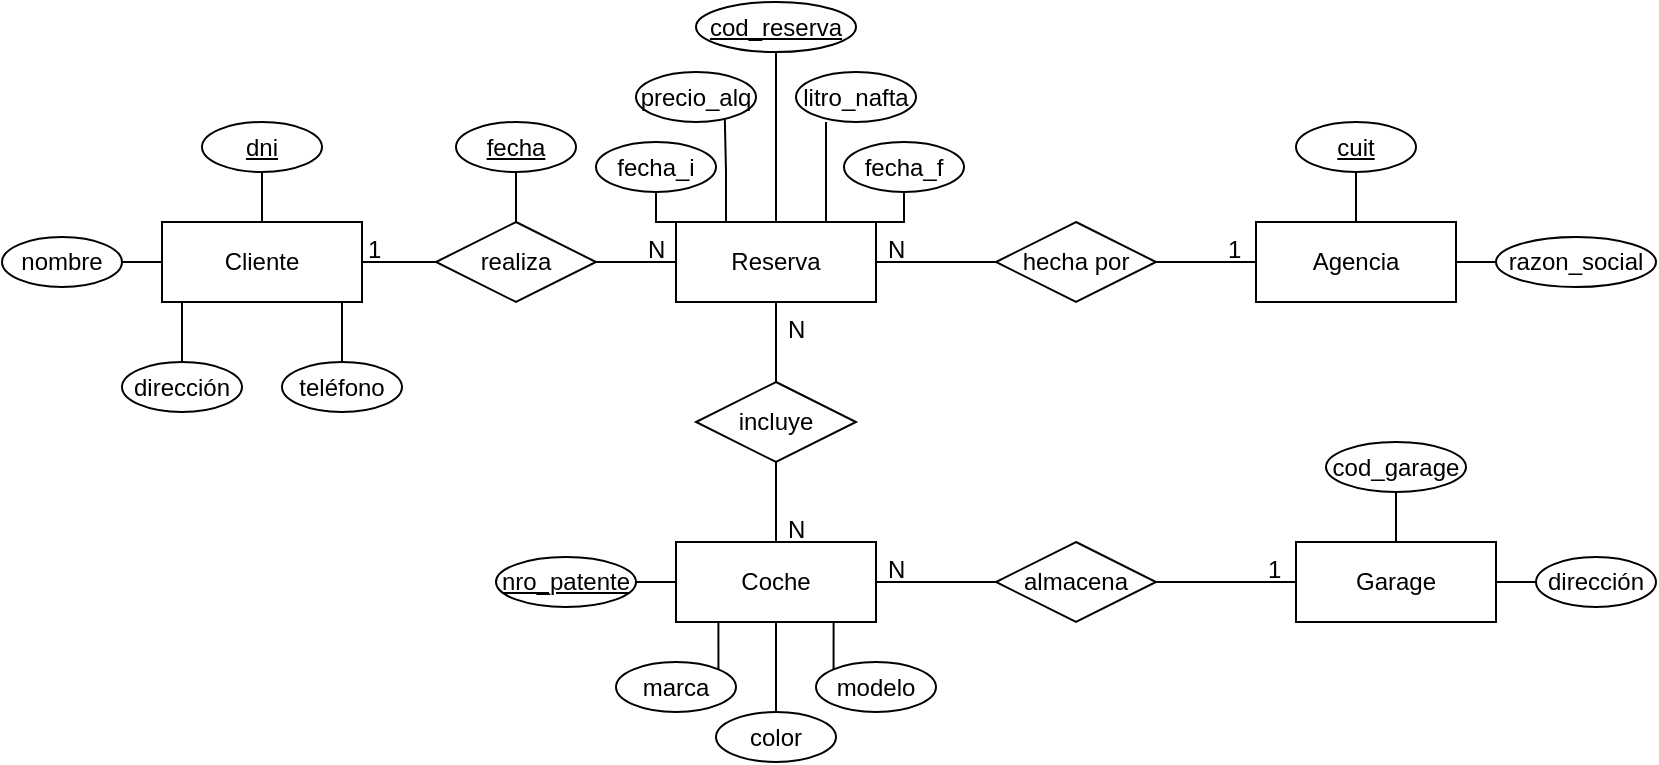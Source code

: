 <mxfile version="14.6.9" type="google"><diagram id="zXiXTUjkncsad9QPqiwk" name="Page-1"><mxGraphModel dx="1211" dy="679" grid="1" gridSize="10" guides="1" tooltips="1" connect="1" arrows="1" fold="1" page="1" pageScale="1" pageWidth="827" pageHeight="1169" math="0" shadow="0"><root><mxCell id="0"/><mxCell id="1" parent="0"/><mxCell id="Igm3vuUhw1VTh7aPiEei-7" style="edgeStyle=orthogonalEdgeStyle;rounded=0;orthogonalLoop=1;jettySize=auto;html=1;exitX=1;exitY=0.5;exitDx=0;exitDy=0;entryX=0;entryY=0.5;entryDx=0;entryDy=0;endArrow=none;endFill=0;" parent="1" source="Igm3vuUhw1VTh7aPiEei-1" target="Igm3vuUhw1VTh7aPiEei-6" edge="1"><mxGeometry relative="1" as="geometry"/></mxCell><mxCell id="Igm3vuUhw1VTh7aPiEei-32" style="edgeStyle=orthogonalEdgeStyle;rounded=0;orthogonalLoop=1;jettySize=auto;html=1;exitX=0.5;exitY=0;exitDx=0;exitDy=0;entryX=0.5;entryY=1;entryDx=0;entryDy=0;endArrow=none;endFill=0;" parent="1" source="Igm3vuUhw1VTh7aPiEei-1" target="Igm3vuUhw1VTh7aPiEei-28" edge="1"><mxGeometry relative="1" as="geometry"/></mxCell><mxCell id="Igm3vuUhw1VTh7aPiEei-33" style="edgeStyle=orthogonalEdgeStyle;rounded=0;orthogonalLoop=1;jettySize=auto;html=1;exitX=0;exitY=0.5;exitDx=0;exitDy=0;entryX=1;entryY=0.5;entryDx=0;entryDy=0;endArrow=none;endFill=0;" parent="1" source="Igm3vuUhw1VTh7aPiEei-1" target="Igm3vuUhw1VTh7aPiEei-29" edge="1"><mxGeometry relative="1" as="geometry"/></mxCell><mxCell id="Igm3vuUhw1VTh7aPiEei-34" style="edgeStyle=orthogonalEdgeStyle;rounded=0;orthogonalLoop=1;jettySize=auto;html=1;exitX=0.25;exitY=1;exitDx=0;exitDy=0;entryX=0.5;entryY=0;entryDx=0;entryDy=0;endArrow=none;endFill=0;" parent="1" source="Igm3vuUhw1VTh7aPiEei-1" target="Igm3vuUhw1VTh7aPiEei-30" edge="1"><mxGeometry relative="1" as="geometry"/></mxCell><mxCell id="Igm3vuUhw1VTh7aPiEei-35" style="edgeStyle=orthogonalEdgeStyle;rounded=0;orthogonalLoop=1;jettySize=auto;html=1;exitX=0.75;exitY=1;exitDx=0;exitDy=0;entryX=0.5;entryY=0;entryDx=0;entryDy=0;endArrow=none;endFill=0;" parent="1" source="Igm3vuUhw1VTh7aPiEei-1" target="Igm3vuUhw1VTh7aPiEei-31" edge="1"><mxGeometry relative="1" as="geometry"/></mxCell><mxCell id="Igm3vuUhw1VTh7aPiEei-1" value="Cliente" style="whiteSpace=wrap;html=1;align=center;" parent="1" vertex="1"><mxGeometry x="80" y="130" width="100" height="40" as="geometry"/></mxCell><mxCell id="Igm3vuUhw1VTh7aPiEei-10" style="edgeStyle=orthogonalEdgeStyle;rounded=0;orthogonalLoop=1;jettySize=auto;html=1;exitX=1;exitY=0.5;exitDx=0;exitDy=0;entryX=0;entryY=0.5;entryDx=0;entryDy=0;endArrow=none;endFill=0;" parent="1" source="Igm3vuUhw1VTh7aPiEei-2" target="Igm3vuUhw1VTh7aPiEei-9" edge="1"><mxGeometry relative="1" as="geometry"/></mxCell><mxCell id="Igm3vuUhw1VTh7aPiEei-13" style="edgeStyle=orthogonalEdgeStyle;rounded=0;orthogonalLoop=1;jettySize=auto;html=1;exitX=0.5;exitY=1;exitDx=0;exitDy=0;entryX=0.5;entryY=0;entryDx=0;entryDy=0;endArrow=none;endFill=0;" parent="1" source="Igm3vuUhw1VTh7aPiEei-2" target="Igm3vuUhw1VTh7aPiEei-12" edge="1"><mxGeometry relative="1" as="geometry"/></mxCell><mxCell id="Igm3vuUhw1VTh7aPiEei-42" style="edgeStyle=orthogonalEdgeStyle;rounded=0;orthogonalLoop=1;jettySize=auto;html=1;exitX=0;exitY=0;exitDx=0;exitDy=0;entryX=0.5;entryY=1;entryDx=0;entryDy=0;endArrow=none;endFill=0;" parent="1" source="Igm3vuUhw1VTh7aPiEei-2" target="Igm3vuUhw1VTh7aPiEei-38" edge="1"><mxGeometry relative="1" as="geometry"/></mxCell><mxCell id="Igm3vuUhw1VTh7aPiEei-43" style="edgeStyle=orthogonalEdgeStyle;rounded=0;orthogonalLoop=1;jettySize=auto;html=1;exitX=1;exitY=0;exitDx=0;exitDy=0;entryX=0.5;entryY=1;entryDx=0;entryDy=0;endArrow=none;endFill=0;" parent="1" source="Igm3vuUhw1VTh7aPiEei-2" target="Igm3vuUhw1VTh7aPiEei-39" edge="1"><mxGeometry relative="1" as="geometry"/></mxCell><mxCell id="Igm3vuUhw1VTh7aPiEei-44" style="edgeStyle=orthogonalEdgeStyle;rounded=0;orthogonalLoop=1;jettySize=auto;html=1;exitX=0.25;exitY=0;exitDx=0;exitDy=0;entryX=0.74;entryY=0.92;entryDx=0;entryDy=0;entryPerimeter=0;endArrow=none;endFill=0;" parent="1" source="Igm3vuUhw1VTh7aPiEei-2" target="Igm3vuUhw1VTh7aPiEei-40" edge="1"><mxGeometry relative="1" as="geometry"/></mxCell><mxCell id="Igm3vuUhw1VTh7aPiEei-45" style="edgeStyle=orthogonalEdgeStyle;rounded=0;orthogonalLoop=1;jettySize=auto;html=1;exitX=0.75;exitY=0;exitDx=0;exitDy=0;entryX=0.25;entryY=1;entryDx=0;entryDy=0;entryPerimeter=0;endArrow=none;endFill=0;" parent="1" source="Igm3vuUhw1VTh7aPiEei-2" target="Igm3vuUhw1VTh7aPiEei-41" edge="1"><mxGeometry relative="1" as="geometry"/></mxCell><mxCell id="Igm3vuUhw1VTh7aPiEei-47" style="edgeStyle=orthogonalEdgeStyle;rounded=0;orthogonalLoop=1;jettySize=auto;html=1;exitX=0.5;exitY=0;exitDx=0;exitDy=0;entryX=0.5;entryY=1;entryDx=0;entryDy=0;endArrow=none;endFill=0;" parent="1" source="Igm3vuUhw1VTh7aPiEei-2" target="Igm3vuUhw1VTh7aPiEei-46" edge="1"><mxGeometry relative="1" as="geometry"/></mxCell><mxCell id="Igm3vuUhw1VTh7aPiEei-2" value="Reserva" style="whiteSpace=wrap;html=1;align=center;" parent="1" vertex="1"><mxGeometry x="337" y="130" width="100" height="40" as="geometry"/></mxCell><mxCell id="Igm3vuUhw1VTh7aPiEei-51" style="edgeStyle=orthogonalEdgeStyle;rounded=0;orthogonalLoop=1;jettySize=auto;html=1;exitX=0.5;exitY=0;exitDx=0;exitDy=0;entryX=0.5;entryY=1;entryDx=0;entryDy=0;endArrow=none;endFill=0;" parent="1" source="Igm3vuUhw1VTh7aPiEei-3" target="Igm3vuUhw1VTh7aPiEei-49" edge="1"><mxGeometry relative="1" as="geometry"/></mxCell><mxCell id="Igm3vuUhw1VTh7aPiEei-52" style="edgeStyle=orthogonalEdgeStyle;rounded=0;orthogonalLoop=1;jettySize=auto;html=1;exitX=1;exitY=0.5;exitDx=0;exitDy=0;entryX=0;entryY=0.5;entryDx=0;entryDy=0;endArrow=none;endFill=0;" parent="1" source="Igm3vuUhw1VTh7aPiEei-3" target="Igm3vuUhw1VTh7aPiEei-48" edge="1"><mxGeometry relative="1" as="geometry"/></mxCell><mxCell id="Igm3vuUhw1VTh7aPiEei-3" value="Agencia" style="whiteSpace=wrap;html=1;align=center;" parent="1" vertex="1"><mxGeometry x="627" y="130" width="100" height="40" as="geometry"/></mxCell><mxCell id="Igm3vuUhw1VTh7aPiEei-16" style="edgeStyle=orthogonalEdgeStyle;rounded=0;orthogonalLoop=1;jettySize=auto;html=1;exitX=1;exitY=0.5;exitDx=0;exitDy=0;entryX=0;entryY=0.5;entryDx=0;entryDy=0;endArrow=none;endFill=0;" parent="1" source="Igm3vuUhw1VTh7aPiEei-4" target="Igm3vuUhw1VTh7aPiEei-15" edge="1"><mxGeometry relative="1" as="geometry"/></mxCell><mxCell id="Igm3vuUhw1VTh7aPiEei-56" style="edgeStyle=orthogonalEdgeStyle;rounded=0;orthogonalLoop=1;jettySize=auto;html=1;exitX=0;exitY=0.5;exitDx=0;exitDy=0;entryX=1;entryY=0.5;entryDx=0;entryDy=0;endArrow=none;endFill=0;" parent="1" source="Igm3vuUhw1VTh7aPiEei-4" target="Igm3vuUhw1VTh7aPiEei-53" edge="1"><mxGeometry relative="1" as="geometry"/></mxCell><mxCell id="Igm3vuUhw1VTh7aPiEei-61" style="edgeStyle=orthogonalEdgeStyle;rounded=0;orthogonalLoop=1;jettySize=auto;html=1;exitX=0.25;exitY=1;exitDx=0;exitDy=0;entryX=1;entryY=0;entryDx=0;entryDy=0;endArrow=none;endFill=0;" parent="1" source="Igm3vuUhw1VTh7aPiEei-4" target="Igm3vuUhw1VTh7aPiEei-57" edge="1"><mxGeometry relative="1" as="geometry"/></mxCell><mxCell id="Igm3vuUhw1VTh7aPiEei-62" style="edgeStyle=orthogonalEdgeStyle;rounded=0;orthogonalLoop=1;jettySize=auto;html=1;exitX=0.75;exitY=1;exitDx=0;exitDy=0;entryX=0;entryY=0;entryDx=0;entryDy=0;endArrow=none;endFill=0;" parent="1" source="Igm3vuUhw1VTh7aPiEei-4" target="Igm3vuUhw1VTh7aPiEei-58" edge="1"><mxGeometry relative="1" as="geometry"/></mxCell><mxCell id="Igm3vuUhw1VTh7aPiEei-63" style="edgeStyle=orthogonalEdgeStyle;rounded=0;orthogonalLoop=1;jettySize=auto;html=1;exitX=0.5;exitY=1;exitDx=0;exitDy=0;entryX=0.5;entryY=0;entryDx=0;entryDy=0;endArrow=none;endFill=0;" parent="1" source="Igm3vuUhw1VTh7aPiEei-4" target="Igm3vuUhw1VTh7aPiEei-59" edge="1"><mxGeometry relative="1" as="geometry"/></mxCell><mxCell id="Igm3vuUhw1VTh7aPiEei-4" value="Coche" style="whiteSpace=wrap;html=1;align=center;" parent="1" vertex="1"><mxGeometry x="337" y="290" width="100" height="40" as="geometry"/></mxCell><mxCell id="Igm3vuUhw1VTh7aPiEei-66" style="edgeStyle=orthogonalEdgeStyle;rounded=0;orthogonalLoop=1;jettySize=auto;html=1;exitX=0.5;exitY=0;exitDx=0;exitDy=0;entryX=0.5;entryY=1;entryDx=0;entryDy=0;endArrow=none;endFill=0;" parent="1" source="Igm3vuUhw1VTh7aPiEei-5" target="Igm3vuUhw1VTh7aPiEei-64" edge="1"><mxGeometry relative="1" as="geometry"/></mxCell><mxCell id="Igm3vuUhw1VTh7aPiEei-68" style="edgeStyle=orthogonalEdgeStyle;rounded=0;orthogonalLoop=1;jettySize=auto;html=1;exitX=1;exitY=0.5;exitDx=0;exitDy=0;entryX=0;entryY=0.5;entryDx=0;entryDy=0;endArrow=none;endFill=0;" parent="1" source="Igm3vuUhw1VTh7aPiEei-5" target="Igm3vuUhw1VTh7aPiEei-67" edge="1"><mxGeometry relative="1" as="geometry"/></mxCell><mxCell id="Igm3vuUhw1VTh7aPiEei-5" value="Garage" style="whiteSpace=wrap;html=1;align=center;" parent="1" vertex="1"><mxGeometry x="647" y="290" width="100" height="40" as="geometry"/></mxCell><mxCell id="Igm3vuUhw1VTh7aPiEei-8" style="edgeStyle=orthogonalEdgeStyle;rounded=0;orthogonalLoop=1;jettySize=auto;html=1;exitX=1;exitY=0.5;exitDx=0;exitDy=0;entryX=0;entryY=0.5;entryDx=0;entryDy=0;endArrow=none;endFill=0;" parent="1" source="Igm3vuUhw1VTh7aPiEei-6" target="Igm3vuUhw1VTh7aPiEei-2" edge="1"><mxGeometry relative="1" as="geometry"/></mxCell><mxCell id="Igm3vuUhw1VTh7aPiEei-37" style="edgeStyle=orthogonalEdgeStyle;rounded=0;orthogonalLoop=1;jettySize=auto;html=1;exitX=0.5;exitY=0;exitDx=0;exitDy=0;entryX=0.5;entryY=1;entryDx=0;entryDy=0;endArrow=none;endFill=0;" parent="1" source="Igm3vuUhw1VTh7aPiEei-6" target="Igm3vuUhw1VTh7aPiEei-36" edge="1"><mxGeometry relative="1" as="geometry"/></mxCell><mxCell id="Igm3vuUhw1VTh7aPiEei-6" value="realiza" style="shape=rhombus;perimeter=rhombusPerimeter;whiteSpace=wrap;html=1;align=center;" parent="1" vertex="1"><mxGeometry x="217" y="130" width="80" height="40" as="geometry"/></mxCell><mxCell id="Igm3vuUhw1VTh7aPiEei-11" style="edgeStyle=orthogonalEdgeStyle;rounded=0;orthogonalLoop=1;jettySize=auto;html=1;exitX=1;exitY=0.5;exitDx=0;exitDy=0;entryX=0;entryY=0.5;entryDx=0;entryDy=0;endArrow=none;endFill=0;" parent="1" source="Igm3vuUhw1VTh7aPiEei-9" target="Igm3vuUhw1VTh7aPiEei-3" edge="1"><mxGeometry relative="1" as="geometry"/></mxCell><mxCell id="Igm3vuUhw1VTh7aPiEei-9" value="hecha por" style="shape=rhombus;perimeter=rhombusPerimeter;whiteSpace=wrap;html=1;align=center;" parent="1" vertex="1"><mxGeometry x="497" y="130" width="80" height="40" as="geometry"/></mxCell><mxCell id="Igm3vuUhw1VTh7aPiEei-14" style="edgeStyle=orthogonalEdgeStyle;rounded=0;orthogonalLoop=1;jettySize=auto;html=1;exitX=0.5;exitY=1;exitDx=0;exitDy=0;entryX=0.5;entryY=0;entryDx=0;entryDy=0;endArrow=none;endFill=0;" parent="1" source="Igm3vuUhw1VTh7aPiEei-12" target="Igm3vuUhw1VTh7aPiEei-4" edge="1"><mxGeometry relative="1" as="geometry"/></mxCell><mxCell id="Igm3vuUhw1VTh7aPiEei-12" value="incluye" style="shape=rhombus;perimeter=rhombusPerimeter;whiteSpace=wrap;html=1;align=center;" parent="1" vertex="1"><mxGeometry x="347" y="210" width="80" height="40" as="geometry"/></mxCell><mxCell id="Igm3vuUhw1VTh7aPiEei-17" style="edgeStyle=orthogonalEdgeStyle;rounded=0;orthogonalLoop=1;jettySize=auto;html=1;exitX=1;exitY=0.5;exitDx=0;exitDy=0;entryX=0;entryY=0.5;entryDx=0;entryDy=0;endArrow=none;endFill=0;" parent="1" source="Igm3vuUhw1VTh7aPiEei-15" target="Igm3vuUhw1VTh7aPiEei-5" edge="1"><mxGeometry relative="1" as="geometry"/></mxCell><mxCell id="Igm3vuUhw1VTh7aPiEei-15" value="almacena" style="shape=rhombus;perimeter=rhombusPerimeter;whiteSpace=wrap;html=1;align=center;" parent="1" vertex="1"><mxGeometry x="497" y="290" width="80" height="40" as="geometry"/></mxCell><mxCell id="Igm3vuUhw1VTh7aPiEei-18" value="1" style="text;strokeColor=none;fillColor=none;spacingLeft=4;spacingRight=4;overflow=hidden;rotatable=0;points=[[0,0.5],[1,0.5]];portConstraint=eastwest;fontSize=12;" parent="1" vertex="1"><mxGeometry x="177" y="130" width="40" height="30" as="geometry"/></mxCell><mxCell id="Igm3vuUhw1VTh7aPiEei-19" value="N" style="text;strokeColor=none;fillColor=none;spacingLeft=4;spacingRight=4;overflow=hidden;rotatable=0;points=[[0,0.5],[1,0.5]];portConstraint=eastwest;fontSize=12;" parent="1" vertex="1"><mxGeometry x="317" y="130" width="40" height="30" as="geometry"/></mxCell><mxCell id="Igm3vuUhw1VTh7aPiEei-20" value="N" style="text;strokeColor=none;fillColor=none;spacingLeft=4;spacingRight=4;overflow=hidden;rotatable=0;points=[[0,0.5],[1,0.5]];portConstraint=eastwest;fontSize=12;" parent="1" vertex="1"><mxGeometry x="387" y="270" width="40" height="30" as="geometry"/></mxCell><mxCell id="Igm3vuUhw1VTh7aPiEei-21" value="N" style="text;strokeColor=none;fillColor=none;spacingLeft=4;spacingRight=4;overflow=hidden;rotatable=0;points=[[0,0.5],[1,0.5]];portConstraint=eastwest;fontSize=12;" parent="1" vertex="1"><mxGeometry x="387" y="170" width="40" height="30" as="geometry"/></mxCell><mxCell id="Igm3vuUhw1VTh7aPiEei-22" value="1" style="text;strokeColor=none;fillColor=none;spacingLeft=4;spacingRight=4;overflow=hidden;rotatable=0;points=[[0,0.5],[1,0.5]];portConstraint=eastwest;fontSize=12;" parent="1" vertex="1"><mxGeometry x="607" y="130" width="40" height="30" as="geometry"/></mxCell><mxCell id="Igm3vuUhw1VTh7aPiEei-23" value="N" style="text;strokeColor=none;fillColor=none;spacingLeft=4;spacingRight=4;overflow=hidden;rotatable=0;points=[[0,0.5],[1,0.5]];portConstraint=eastwest;fontSize=12;" parent="1" vertex="1"><mxGeometry x="437" y="130" width="40" height="30" as="geometry"/></mxCell><mxCell id="Igm3vuUhw1VTh7aPiEei-25" value="1" style="text;strokeColor=none;fillColor=none;spacingLeft=4;spacingRight=4;overflow=hidden;rotatable=0;points=[[0,0.5],[1,0.5]];portConstraint=eastwest;fontSize=12;" parent="1" vertex="1"><mxGeometry x="627" y="290" width="40" height="30" as="geometry"/></mxCell><mxCell id="Igm3vuUhw1VTh7aPiEei-26" value="N" style="text;strokeColor=none;fillColor=none;spacingLeft=4;spacingRight=4;overflow=hidden;rotatable=0;points=[[0,0.5],[1,0.5]];portConstraint=eastwest;fontSize=12;" parent="1" vertex="1"><mxGeometry x="437" y="290" width="40" height="30" as="geometry"/></mxCell><mxCell id="Igm3vuUhw1VTh7aPiEei-28" value="&lt;u&gt;dni&lt;/u&gt;" style="ellipse;whiteSpace=wrap;html=1;align=center;" parent="1" vertex="1"><mxGeometry x="100" y="80" width="60" height="25" as="geometry"/></mxCell><mxCell id="Igm3vuUhw1VTh7aPiEei-29" value="nombre" style="ellipse;whiteSpace=wrap;html=1;align=center;" parent="1" vertex="1"><mxGeometry y="137.5" width="60" height="25" as="geometry"/></mxCell><mxCell id="Igm3vuUhw1VTh7aPiEei-30" value="dirección" style="ellipse;whiteSpace=wrap;html=1;align=center;" parent="1" vertex="1"><mxGeometry x="60" y="200" width="60" height="25" as="geometry"/></mxCell><mxCell id="Igm3vuUhw1VTh7aPiEei-31" value="teléfono" style="ellipse;whiteSpace=wrap;html=1;align=center;" parent="1" vertex="1"><mxGeometry x="140" y="200" width="60" height="25" as="geometry"/></mxCell><mxCell id="Igm3vuUhw1VTh7aPiEei-36" value="&lt;u&gt;fecha&lt;/u&gt;" style="ellipse;whiteSpace=wrap;html=1;align=center;" parent="1" vertex="1"><mxGeometry x="227" y="80" width="60" height="25" as="geometry"/></mxCell><mxCell id="Igm3vuUhw1VTh7aPiEei-38" value="fecha_i" style="ellipse;whiteSpace=wrap;html=1;align=center;" parent="1" vertex="1"><mxGeometry x="297" y="90" width="60" height="25" as="geometry"/></mxCell><mxCell id="Igm3vuUhw1VTh7aPiEei-39" value="fecha_f" style="ellipse;whiteSpace=wrap;html=1;align=center;" parent="1" vertex="1"><mxGeometry x="421" y="90" width="60" height="25" as="geometry"/></mxCell><mxCell id="Igm3vuUhw1VTh7aPiEei-40" value="precio_alq" style="ellipse;whiteSpace=wrap;html=1;align=center;" parent="1" vertex="1"><mxGeometry x="317" y="55" width="60" height="25" as="geometry"/></mxCell><mxCell id="Igm3vuUhw1VTh7aPiEei-41" value="litro_nafta" style="ellipse;whiteSpace=wrap;html=1;align=center;" parent="1" vertex="1"><mxGeometry x="397" y="55" width="60" height="25" as="geometry"/></mxCell><mxCell id="Igm3vuUhw1VTh7aPiEei-46" value="&lt;u&gt;cod_reserva&lt;/u&gt;" style="ellipse;whiteSpace=wrap;html=1;align=center;" parent="1" vertex="1"><mxGeometry x="347" y="20" width="80" height="25" as="geometry"/></mxCell><mxCell id="Igm3vuUhw1VTh7aPiEei-48" value="razon_social" style="ellipse;whiteSpace=wrap;html=1;align=center;" parent="1" vertex="1"><mxGeometry x="747" y="137.5" width="80" height="25" as="geometry"/></mxCell><mxCell id="Igm3vuUhw1VTh7aPiEei-49" value="&lt;u&gt;cuit&lt;/u&gt;" style="ellipse;whiteSpace=wrap;html=1;align=center;" parent="1" vertex="1"><mxGeometry x="647" y="80" width="60" height="25" as="geometry"/></mxCell><mxCell id="Igm3vuUhw1VTh7aPiEei-53" value="&lt;u&gt;nro_patente&lt;/u&gt;" style="ellipse;whiteSpace=wrap;html=1;align=center;" parent="1" vertex="1"><mxGeometry x="247" y="297.5" width="70" height="25" as="geometry"/></mxCell><mxCell id="Igm3vuUhw1VTh7aPiEei-57" value="marca" style="ellipse;whiteSpace=wrap;html=1;align=center;" parent="1" vertex="1"><mxGeometry x="307" y="350" width="60" height="25" as="geometry"/></mxCell><mxCell id="Igm3vuUhw1VTh7aPiEei-58" value="modelo" style="ellipse;whiteSpace=wrap;html=1;align=center;" parent="1" vertex="1"><mxGeometry x="407" y="350" width="60" height="25" as="geometry"/></mxCell><mxCell id="Igm3vuUhw1VTh7aPiEei-59" value="color" style="ellipse;whiteSpace=wrap;html=1;align=center;" parent="1" vertex="1"><mxGeometry x="357" y="375" width="60" height="25" as="geometry"/></mxCell><mxCell id="Igm3vuUhw1VTh7aPiEei-64" value="cod_garage" style="ellipse;whiteSpace=wrap;html=1;align=center;" parent="1" vertex="1"><mxGeometry x="662" y="240" width="70" height="25" as="geometry"/></mxCell><mxCell id="Igm3vuUhw1VTh7aPiEei-67" value="dirección" style="ellipse;whiteSpace=wrap;html=1;align=center;" parent="1" vertex="1"><mxGeometry x="767" y="297.5" width="60" height="25" as="geometry"/></mxCell></root></mxGraphModel></diagram></mxfile>
